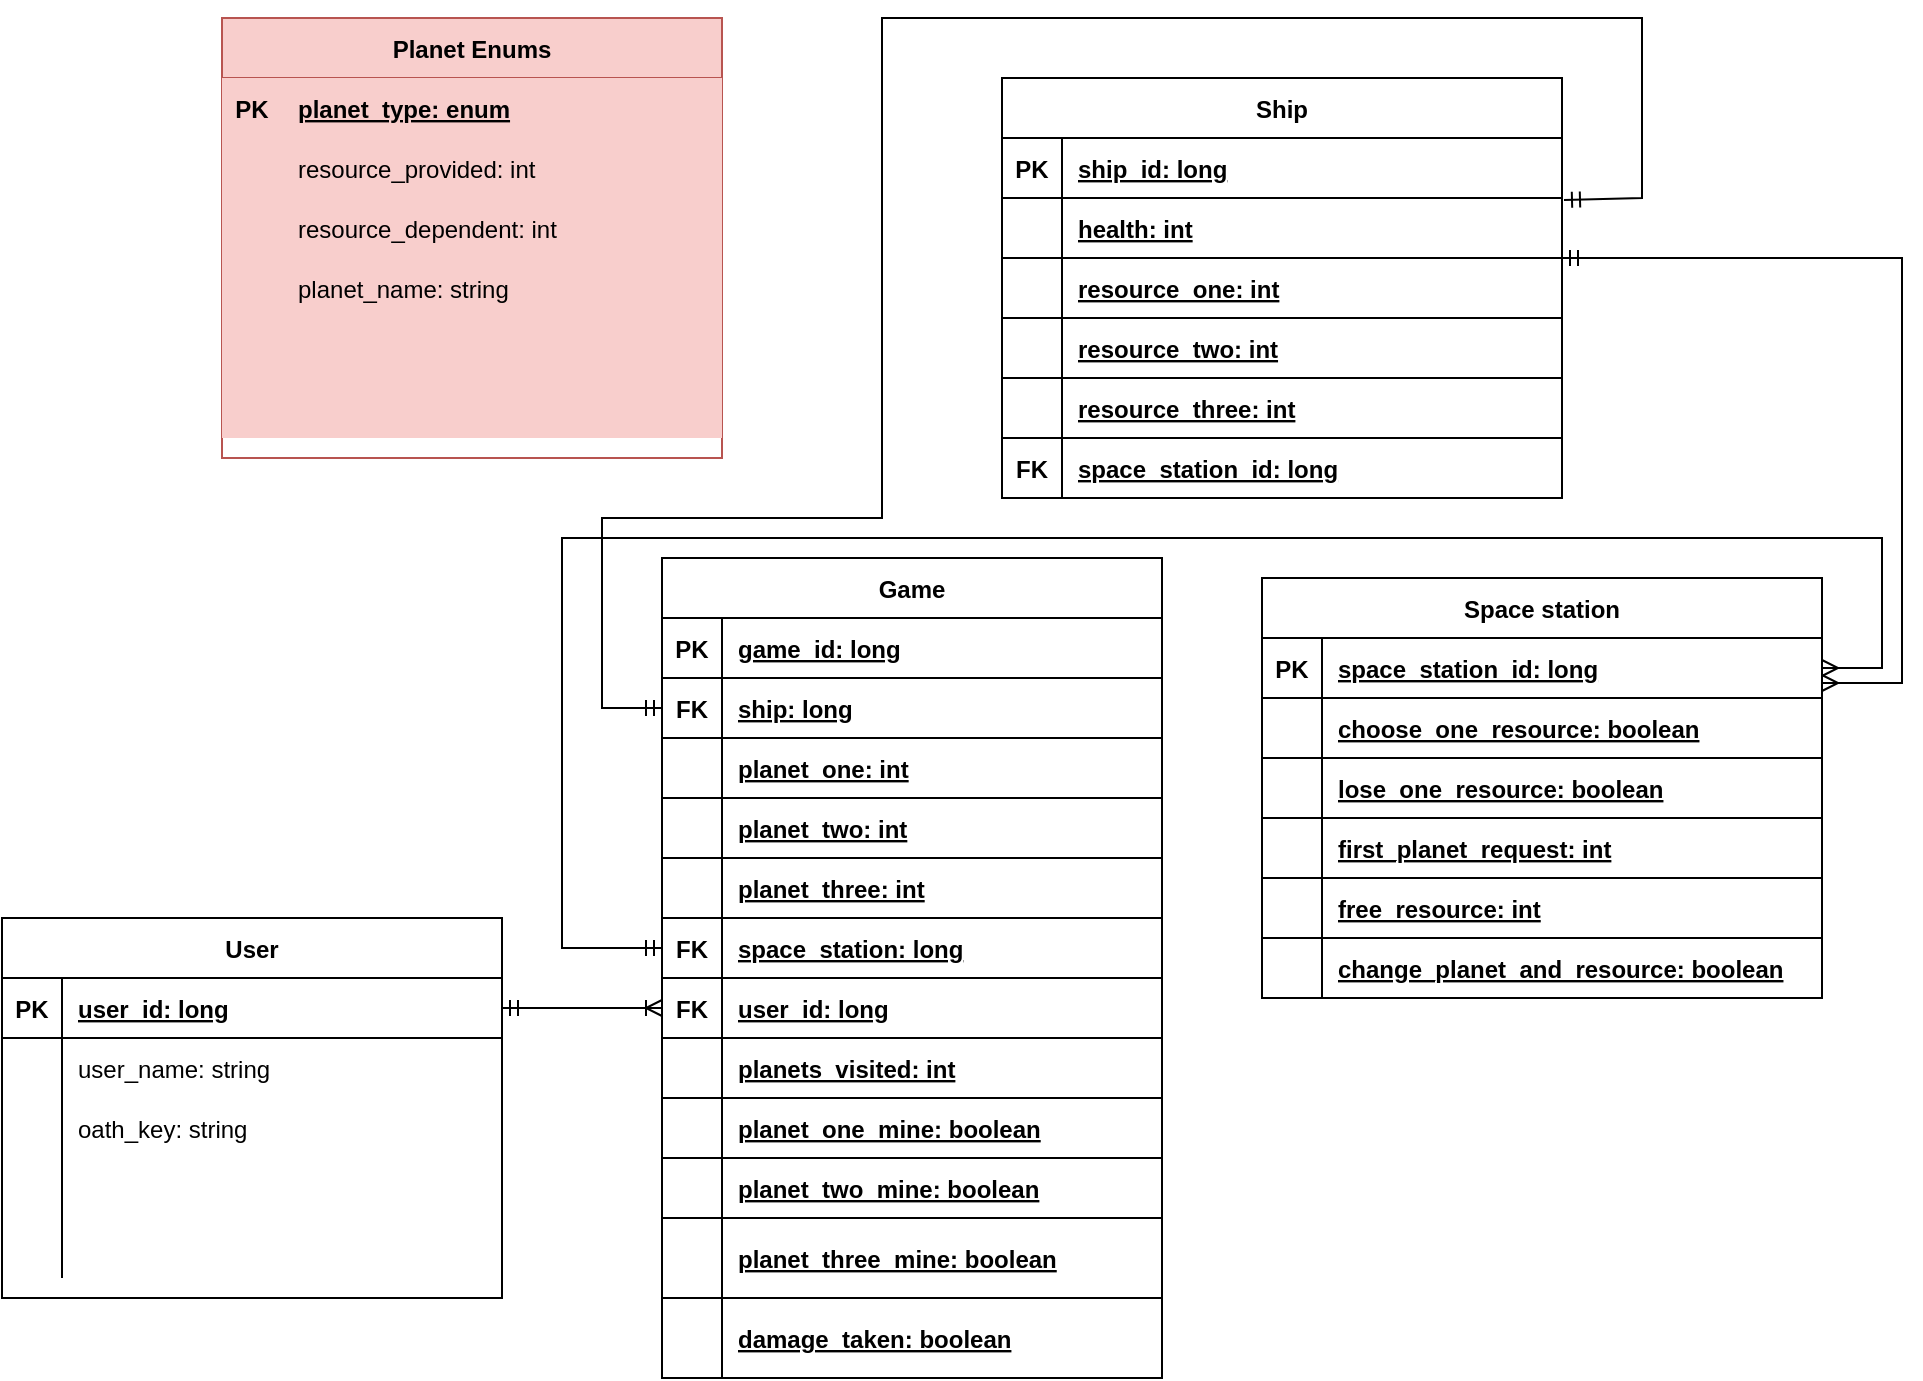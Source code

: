 <mxfile version="14.6.13" type="device"><diagram id="R2lEEEUBdFMjLlhIrx00" name="Page-1"><mxGraphModel dx="1876" dy="581" grid="1" gridSize="10" guides="1" tooltips="1" connect="1" arrows="1" fold="1" page="1" pageScale="1" pageWidth="850" pageHeight="1100" math="0" shadow="0" extFonts="Permanent Marker^https://fonts.googleapis.com/css?family=Permanent+Marker"><root><mxCell id="0"/><mxCell id="1" parent="0"/><mxCell id="A90p4dcA6bBWUjhJcYbO-7" value="Planet Enums" style="shape=table;startSize=30;container=1;collapsible=1;childLayout=tableLayout;fixedRows=1;rowLines=0;fontStyle=1;align=center;resizeLast=1;fillColor=#f8cecc;strokeColor=#b85450;" parent="1" vertex="1"><mxGeometry x="30" y="90" width="250" height="220" as="geometry"/></mxCell><mxCell id="A90p4dcA6bBWUjhJcYbO-8" value="" style="shape=partialRectangle;collapsible=0;dropTarget=0;pointerEvents=0;fillColor=#f8cecc;points=[[0,0.5],[1,0.5]];portConstraint=eastwest;top=0;left=0;right=0;bottom=1;strokeColor=#b85450;" parent="A90p4dcA6bBWUjhJcYbO-7" vertex="1"><mxGeometry y="30" width="250" height="30" as="geometry"/></mxCell><mxCell id="A90p4dcA6bBWUjhJcYbO-9" value="PK" style="shape=partialRectangle;overflow=hidden;connectable=0;fillColor=#f8cecc;top=0;left=0;bottom=0;right=0;fontStyle=1;strokeColor=#b85450;" parent="A90p4dcA6bBWUjhJcYbO-8" vertex="1"><mxGeometry width="30" height="30" as="geometry"/></mxCell><mxCell id="A90p4dcA6bBWUjhJcYbO-10" value="planet_type: enum" style="shape=partialRectangle;overflow=hidden;connectable=0;fillColor=#f8cecc;top=0;left=0;bottom=0;right=0;align=left;spacingLeft=6;fontStyle=5;strokeColor=#b85450;" parent="A90p4dcA6bBWUjhJcYbO-8" vertex="1"><mxGeometry x="30" width="220" height="30" as="geometry"/></mxCell><mxCell id="A90p4dcA6bBWUjhJcYbO-11" value="" style="shape=partialRectangle;collapsible=0;dropTarget=0;pointerEvents=0;fillColor=#f8cecc;points=[[0,0.5],[1,0.5]];portConstraint=eastwest;top=0;left=0;right=0;bottom=0;strokeColor=#b85450;" parent="A90p4dcA6bBWUjhJcYbO-7" vertex="1"><mxGeometry y="60" width="250" height="30" as="geometry"/></mxCell><mxCell id="A90p4dcA6bBWUjhJcYbO-12" value="" style="shape=partialRectangle;overflow=hidden;connectable=0;fillColor=#f8cecc;top=0;left=0;bottom=0;right=0;strokeColor=#b85450;" parent="A90p4dcA6bBWUjhJcYbO-11" vertex="1"><mxGeometry width="30" height="30" as="geometry"/></mxCell><mxCell id="A90p4dcA6bBWUjhJcYbO-13" value="resource_provided: int" style="shape=partialRectangle;overflow=hidden;connectable=0;fillColor=#f8cecc;top=0;left=0;bottom=0;right=0;align=left;spacingLeft=6;strokeColor=#b85450;" parent="A90p4dcA6bBWUjhJcYbO-11" vertex="1"><mxGeometry x="30" width="220" height="30" as="geometry"/></mxCell><mxCell id="A90p4dcA6bBWUjhJcYbO-14" value="" style="shape=partialRectangle;collapsible=0;dropTarget=0;pointerEvents=0;fillColor=#f8cecc;points=[[0,0.5],[1,0.5]];portConstraint=eastwest;top=0;left=0;right=0;bottom=0;strokeColor=#b85450;" parent="A90p4dcA6bBWUjhJcYbO-7" vertex="1"><mxGeometry y="90" width="250" height="30" as="geometry"/></mxCell><mxCell id="A90p4dcA6bBWUjhJcYbO-15" value="" style="shape=partialRectangle;overflow=hidden;connectable=0;fillColor=#f8cecc;top=0;left=0;bottom=0;right=0;strokeColor=#b85450;" parent="A90p4dcA6bBWUjhJcYbO-14" vertex="1"><mxGeometry width="30" height="30" as="geometry"/></mxCell><mxCell id="A90p4dcA6bBWUjhJcYbO-16" value="resource_dependent: int" style="shape=partialRectangle;overflow=hidden;connectable=0;fillColor=#f8cecc;top=0;left=0;bottom=0;right=0;align=left;spacingLeft=6;strokeColor=#b85450;" parent="A90p4dcA6bBWUjhJcYbO-14" vertex="1"><mxGeometry x="30" width="220" height="30" as="geometry"/></mxCell><mxCell id="A90p4dcA6bBWUjhJcYbO-204" value="" style="shape=partialRectangle;collapsible=0;dropTarget=0;pointerEvents=0;fillColor=#f8cecc;points=[[0,0.5],[1,0.5]];portConstraint=eastwest;top=0;left=0;right=0;bottom=0;strokeColor=#b85450;" parent="A90p4dcA6bBWUjhJcYbO-7" vertex="1"><mxGeometry y="120" width="250" height="30" as="geometry"/></mxCell><mxCell id="A90p4dcA6bBWUjhJcYbO-205" value="" style="shape=partialRectangle;overflow=hidden;connectable=0;fillColor=#f8cecc;top=0;left=0;bottom=0;right=0;strokeColor=#b85450;" parent="A90p4dcA6bBWUjhJcYbO-204" vertex="1"><mxGeometry width="30" height="30" as="geometry"/></mxCell><mxCell id="A90p4dcA6bBWUjhJcYbO-206" value="planet_name: string" style="shape=partialRectangle;overflow=hidden;connectable=0;fillColor=#f8cecc;top=0;left=0;bottom=0;right=0;align=left;spacingLeft=6;strokeColor=#b85450;" parent="A90p4dcA6bBWUjhJcYbO-204" vertex="1"><mxGeometry x="30" width="220" height="30" as="geometry"/></mxCell><mxCell id="A90p4dcA6bBWUjhJcYbO-17" value="" style="shape=partialRectangle;collapsible=0;dropTarget=0;pointerEvents=0;fillColor=#f8cecc;points=[[0,0.5],[1,0.5]];portConstraint=eastwest;top=0;left=0;right=0;bottom=0;strokeColor=#b85450;" parent="A90p4dcA6bBWUjhJcYbO-7" vertex="1"><mxGeometry y="150" width="250" height="30" as="geometry"/></mxCell><mxCell id="A90p4dcA6bBWUjhJcYbO-18" value="" style="shape=partialRectangle;overflow=hidden;connectable=0;fillColor=#f8cecc;top=0;left=0;bottom=0;right=0;strokeColor=#b85450;" parent="A90p4dcA6bBWUjhJcYbO-17" vertex="1"><mxGeometry width="30" height="30" as="geometry"/></mxCell><mxCell id="A90p4dcA6bBWUjhJcYbO-19" value="" style="shape=partialRectangle;overflow=hidden;connectable=0;fillColor=#f8cecc;top=0;left=0;bottom=0;right=0;align=left;spacingLeft=6;strokeColor=#b85450;" parent="A90p4dcA6bBWUjhJcYbO-17" vertex="1"><mxGeometry x="30" width="220" height="30" as="geometry"/></mxCell><mxCell id="A90p4dcA6bBWUjhJcYbO-20" value="" style="shape=partialRectangle;collapsible=0;dropTarget=0;pointerEvents=0;fillColor=#f8cecc;points=[[0,0.5],[1,0.5]];portConstraint=eastwest;top=0;left=0;right=0;bottom=0;strokeColor=#b85450;" parent="A90p4dcA6bBWUjhJcYbO-7" vertex="1"><mxGeometry y="180" width="250" height="30" as="geometry"/></mxCell><mxCell id="A90p4dcA6bBWUjhJcYbO-21" value="" style="shape=partialRectangle;overflow=hidden;connectable=0;fillColor=#f8cecc;top=0;left=0;bottom=0;right=0;strokeColor=#b85450;" parent="A90p4dcA6bBWUjhJcYbO-20" vertex="1"><mxGeometry width="30" height="30" as="geometry"/></mxCell><mxCell id="A90p4dcA6bBWUjhJcYbO-22" value="" style="shape=partialRectangle;overflow=hidden;connectable=0;fillColor=#f8cecc;top=0;left=0;bottom=0;right=0;align=left;spacingLeft=6;strokeColor=#b85450;" parent="A90p4dcA6bBWUjhJcYbO-20" vertex="1"><mxGeometry x="30" width="220" height="30" as="geometry"/></mxCell><mxCell id="A90p4dcA6bBWUjhJcYbO-23" value="Game" style="shape=table;startSize=30;container=1;collapsible=1;childLayout=tableLayout;fixedRows=1;rowLines=0;fontStyle=1;align=center;resizeLast=1;" parent="1" vertex="1"><mxGeometry x="250" y="360" width="250" height="410" as="geometry"/></mxCell><mxCell id="A90p4dcA6bBWUjhJcYbO-24" value="" style="shape=partialRectangle;collapsible=0;dropTarget=0;pointerEvents=0;fillColor=none;points=[[0,0.5],[1,0.5]];portConstraint=eastwest;top=0;left=0;right=0;bottom=1;" parent="A90p4dcA6bBWUjhJcYbO-23" vertex="1"><mxGeometry y="30" width="250" height="30" as="geometry"/></mxCell><mxCell id="A90p4dcA6bBWUjhJcYbO-25" value="PK" style="shape=partialRectangle;overflow=hidden;connectable=0;fillColor=none;top=0;left=0;bottom=0;right=0;fontStyle=1;" parent="A90p4dcA6bBWUjhJcYbO-24" vertex="1"><mxGeometry width="30" height="30" as="geometry"/></mxCell><mxCell id="A90p4dcA6bBWUjhJcYbO-26" value="game_id: long" style="shape=partialRectangle;overflow=hidden;connectable=0;fillColor=none;top=0;left=0;bottom=0;right=0;align=left;spacingLeft=6;fontStyle=5;" parent="A90p4dcA6bBWUjhJcYbO-24" vertex="1"><mxGeometry x="30" width="220" height="30" as="geometry"/></mxCell><mxCell id="A90p4dcA6bBWUjhJcYbO-39" value="" style="shape=partialRectangle;collapsible=0;dropTarget=0;pointerEvents=0;fillColor=none;points=[[0,0.5],[1,0.5]];portConstraint=eastwest;top=0;left=0;right=0;bottom=1;" parent="A90p4dcA6bBWUjhJcYbO-23" vertex="1"><mxGeometry y="60" width="250" height="30" as="geometry"/></mxCell><mxCell id="A90p4dcA6bBWUjhJcYbO-40" value="FK" style="shape=partialRectangle;overflow=hidden;connectable=0;fillColor=none;top=0;left=0;bottom=0;right=0;fontStyle=1;" parent="A90p4dcA6bBWUjhJcYbO-39" vertex="1"><mxGeometry width="30" height="30" as="geometry"/></mxCell><mxCell id="A90p4dcA6bBWUjhJcYbO-41" value="ship: long" style="shape=partialRectangle;overflow=hidden;connectable=0;fillColor=none;top=0;left=0;bottom=0;right=0;align=left;spacingLeft=6;fontStyle=5;" parent="A90p4dcA6bBWUjhJcYbO-39" vertex="1"><mxGeometry x="30" width="220" height="30" as="geometry"/></mxCell><mxCell id="A90p4dcA6bBWUjhJcYbO-207" value="" style="shape=partialRectangle;collapsible=0;dropTarget=0;pointerEvents=0;fillColor=none;points=[[0,0.5],[1,0.5]];portConstraint=eastwest;top=0;left=0;right=0;bottom=1;" parent="A90p4dcA6bBWUjhJcYbO-23" vertex="1"><mxGeometry y="90" width="250" height="30" as="geometry"/></mxCell><mxCell id="A90p4dcA6bBWUjhJcYbO-208" value="" style="shape=partialRectangle;overflow=hidden;connectable=0;fillColor=none;top=0;left=0;bottom=0;right=0;fontStyle=1;" parent="A90p4dcA6bBWUjhJcYbO-207" vertex="1"><mxGeometry width="30" height="30" as="geometry"/></mxCell><mxCell id="A90p4dcA6bBWUjhJcYbO-209" value="planet_one: int" style="shape=partialRectangle;overflow=hidden;connectable=0;fillColor=none;top=0;left=0;bottom=0;right=0;align=left;spacingLeft=6;fontStyle=5;" parent="A90p4dcA6bBWUjhJcYbO-207" vertex="1"><mxGeometry x="30" width="220" height="30" as="geometry"/></mxCell><mxCell id="A90p4dcA6bBWUjhJcYbO-104" value="" style="shape=partialRectangle;collapsible=0;dropTarget=0;pointerEvents=0;fillColor=none;points=[[0,0.5],[1,0.5]];portConstraint=eastwest;top=0;left=0;right=0;bottom=1;" parent="A90p4dcA6bBWUjhJcYbO-23" vertex="1"><mxGeometry y="120" width="250" height="30" as="geometry"/></mxCell><mxCell id="A90p4dcA6bBWUjhJcYbO-105" value="" style="shape=partialRectangle;overflow=hidden;connectable=0;fillColor=none;top=0;left=0;bottom=0;right=0;fontStyle=1;" parent="A90p4dcA6bBWUjhJcYbO-104" vertex="1"><mxGeometry width="30" height="30" as="geometry"/></mxCell><mxCell id="A90p4dcA6bBWUjhJcYbO-106" value="planet_two: int" style="shape=partialRectangle;overflow=hidden;connectable=0;fillColor=none;top=0;left=0;bottom=0;right=0;align=left;spacingLeft=6;fontStyle=5;" parent="A90p4dcA6bBWUjhJcYbO-104" vertex="1"><mxGeometry x="30" width="220" height="30" as="geometry"/></mxCell><mxCell id="A90p4dcA6bBWUjhJcYbO-116" value="" style="shape=partialRectangle;collapsible=0;dropTarget=0;pointerEvents=0;fillColor=none;points=[[0,0.5],[1,0.5]];portConstraint=eastwest;top=0;left=0;right=0;bottom=1;" parent="A90p4dcA6bBWUjhJcYbO-23" vertex="1"><mxGeometry y="150" width="250" height="30" as="geometry"/></mxCell><mxCell id="A90p4dcA6bBWUjhJcYbO-117" value="" style="shape=partialRectangle;overflow=hidden;connectable=0;fillColor=none;top=0;left=0;bottom=0;right=0;fontStyle=1;" parent="A90p4dcA6bBWUjhJcYbO-116" vertex="1"><mxGeometry width="30" height="30" as="geometry"/></mxCell><mxCell id="A90p4dcA6bBWUjhJcYbO-118" value="planet_three: int" style="shape=partialRectangle;overflow=hidden;connectable=0;fillColor=none;top=0;left=0;bottom=0;right=0;align=left;spacingLeft=6;fontStyle=5;" parent="A90p4dcA6bBWUjhJcYbO-116" vertex="1"><mxGeometry x="30" width="220" height="30" as="geometry"/></mxCell><mxCell id="A90p4dcA6bBWUjhJcYbO-119" value="" style="shape=partialRectangle;collapsible=0;dropTarget=0;pointerEvents=0;fillColor=none;points=[[0,0.5],[1,0.5]];portConstraint=eastwest;top=0;left=0;right=0;bottom=1;" parent="A90p4dcA6bBWUjhJcYbO-23" vertex="1"><mxGeometry y="180" width="250" height="30" as="geometry"/></mxCell><mxCell id="A90p4dcA6bBWUjhJcYbO-120" value="FK" style="shape=partialRectangle;overflow=hidden;connectable=0;fillColor=none;top=0;left=0;bottom=0;right=0;fontStyle=1;" parent="A90p4dcA6bBWUjhJcYbO-119" vertex="1"><mxGeometry width="30" height="30" as="geometry"/></mxCell><mxCell id="A90p4dcA6bBWUjhJcYbO-121" value="space_station: long" style="shape=partialRectangle;overflow=hidden;connectable=0;fillColor=none;top=0;left=0;bottom=0;right=0;align=left;spacingLeft=6;fontStyle=5;" parent="A90p4dcA6bBWUjhJcYbO-119" vertex="1"><mxGeometry x="30" width="220" height="30" as="geometry"/></mxCell><mxCell id="A90p4dcA6bBWUjhJcYbO-143" value="" style="shape=partialRectangle;collapsible=0;dropTarget=0;pointerEvents=0;fillColor=none;points=[[0,0.5],[1,0.5]];portConstraint=eastwest;top=0;left=0;right=0;bottom=1;" parent="A90p4dcA6bBWUjhJcYbO-23" vertex="1"><mxGeometry y="210" width="250" height="30" as="geometry"/></mxCell><mxCell id="A90p4dcA6bBWUjhJcYbO-144" value="FK" style="shape=partialRectangle;overflow=hidden;connectable=0;fillColor=none;top=0;left=0;bottom=0;right=0;fontStyle=1;" parent="A90p4dcA6bBWUjhJcYbO-143" vertex="1"><mxGeometry width="30" height="30" as="geometry"/></mxCell><mxCell id="A90p4dcA6bBWUjhJcYbO-145" value="user_id: long" style="shape=partialRectangle;overflow=hidden;connectable=0;fillColor=none;top=0;left=0;bottom=0;right=0;align=left;spacingLeft=6;fontStyle=5;" parent="A90p4dcA6bBWUjhJcYbO-143" vertex="1"><mxGeometry x="30" width="220" height="30" as="geometry"/></mxCell><mxCell id="A90p4dcA6bBWUjhJcYbO-147" value="" style="shape=partialRectangle;collapsible=0;dropTarget=0;pointerEvents=0;fillColor=none;points=[[0,0.5],[1,0.5]];portConstraint=eastwest;top=0;left=0;right=0;bottom=1;" parent="A90p4dcA6bBWUjhJcYbO-23" vertex="1"><mxGeometry y="240" width="250" height="30" as="geometry"/></mxCell><mxCell id="A90p4dcA6bBWUjhJcYbO-148" value="" style="shape=partialRectangle;overflow=hidden;connectable=0;fillColor=none;top=0;left=0;bottom=0;right=0;fontStyle=1;" parent="A90p4dcA6bBWUjhJcYbO-147" vertex="1"><mxGeometry width="30" height="30" as="geometry"/></mxCell><mxCell id="A90p4dcA6bBWUjhJcYbO-149" value="planets_visited: int" style="shape=partialRectangle;overflow=hidden;connectable=0;fillColor=none;top=0;left=0;bottom=0;right=0;align=left;spacingLeft=6;fontStyle=5;" parent="A90p4dcA6bBWUjhJcYbO-147" vertex="1"><mxGeometry x="30" width="220" height="30" as="geometry"/></mxCell><mxCell id="A90p4dcA6bBWUjhJcYbO-186" value="" style="shape=partialRectangle;collapsible=0;dropTarget=0;pointerEvents=0;fillColor=none;points=[[0,0.5],[1,0.5]];portConstraint=eastwest;top=0;left=0;right=0;bottom=1;" parent="A90p4dcA6bBWUjhJcYbO-23" vertex="1"><mxGeometry y="270" width="250" height="30" as="geometry"/></mxCell><mxCell id="A90p4dcA6bBWUjhJcYbO-187" value="" style="shape=partialRectangle;overflow=hidden;connectable=0;fillColor=none;top=0;left=0;bottom=0;right=0;fontStyle=1;" parent="A90p4dcA6bBWUjhJcYbO-186" vertex="1"><mxGeometry width="30" height="30" as="geometry"/></mxCell><mxCell id="A90p4dcA6bBWUjhJcYbO-188" value="planet_one_mine: boolean" style="shape=partialRectangle;overflow=hidden;connectable=0;fillColor=none;top=0;left=0;bottom=0;right=0;align=left;spacingLeft=6;fontStyle=5;" parent="A90p4dcA6bBWUjhJcYbO-186" vertex="1"><mxGeometry x="30" width="220" height="30" as="geometry"/></mxCell><mxCell id="A90p4dcA6bBWUjhJcYbO-189" value="" style="shape=partialRectangle;collapsible=0;dropTarget=0;pointerEvents=0;fillColor=none;points=[[0,0.5],[1,0.5]];portConstraint=eastwest;top=0;left=0;right=0;bottom=1;" parent="A90p4dcA6bBWUjhJcYbO-23" vertex="1"><mxGeometry y="300" width="250" height="30" as="geometry"/></mxCell><mxCell id="A90p4dcA6bBWUjhJcYbO-190" value="" style="shape=partialRectangle;overflow=hidden;connectable=0;fillColor=none;top=0;left=0;bottom=0;right=0;fontStyle=1;" parent="A90p4dcA6bBWUjhJcYbO-189" vertex="1"><mxGeometry width="30" height="30" as="geometry"/></mxCell><mxCell id="A90p4dcA6bBWUjhJcYbO-191" value="planet_two_mine: boolean" style="shape=partialRectangle;overflow=hidden;connectable=0;fillColor=none;top=0;left=0;bottom=0;right=0;align=left;spacingLeft=6;fontStyle=5;" parent="A90p4dcA6bBWUjhJcYbO-189" vertex="1"><mxGeometry x="30" width="220" height="30" as="geometry"/></mxCell><mxCell id="A90p4dcA6bBWUjhJcYbO-192" value="" style="shape=partialRectangle;collapsible=0;dropTarget=0;pointerEvents=0;fillColor=none;points=[[0,0.5],[1,0.5]];portConstraint=eastwest;top=0;left=0;right=0;bottom=1;" parent="A90p4dcA6bBWUjhJcYbO-23" vertex="1"><mxGeometry y="330" width="250" height="40" as="geometry"/></mxCell><mxCell id="A90p4dcA6bBWUjhJcYbO-193" value="" style="shape=partialRectangle;overflow=hidden;connectable=0;fillColor=none;top=0;left=0;bottom=0;right=0;fontStyle=1;" parent="A90p4dcA6bBWUjhJcYbO-192" vertex="1"><mxGeometry width="30" height="40" as="geometry"/></mxCell><mxCell id="A90p4dcA6bBWUjhJcYbO-194" value="planet_three_mine: boolean" style="shape=partialRectangle;overflow=hidden;connectable=0;fillColor=none;top=0;left=0;bottom=0;right=0;align=left;spacingLeft=6;fontStyle=5;" parent="A90p4dcA6bBWUjhJcYbO-192" vertex="1"><mxGeometry x="30" width="220" height="40" as="geometry"/></mxCell><mxCell id="2U25d8eRFHHF7-_0ozaY-4" value="" style="shape=partialRectangle;collapsible=0;dropTarget=0;pointerEvents=0;fillColor=none;points=[[0,0.5],[1,0.5]];portConstraint=eastwest;top=0;left=0;right=0;bottom=1;" vertex="1" parent="A90p4dcA6bBWUjhJcYbO-23"><mxGeometry y="370" width="250" height="40" as="geometry"/></mxCell><mxCell id="2U25d8eRFHHF7-_0ozaY-5" value="" style="shape=partialRectangle;overflow=hidden;connectable=0;fillColor=none;top=0;left=0;bottom=0;right=0;fontStyle=1;" vertex="1" parent="2U25d8eRFHHF7-_0ozaY-4"><mxGeometry width="30" height="40" as="geometry"/></mxCell><mxCell id="2U25d8eRFHHF7-_0ozaY-6" value="damage_taken: boolean" style="shape=partialRectangle;overflow=hidden;connectable=0;fillColor=none;top=0;left=0;bottom=0;right=0;align=left;spacingLeft=6;fontStyle=5;" vertex="1" parent="2U25d8eRFHHF7-_0ozaY-4"><mxGeometry x="30" width="220" height="40" as="geometry"/></mxCell><mxCell id="A90p4dcA6bBWUjhJcYbO-79" value="Space station" style="shape=table;startSize=30;container=1;collapsible=1;childLayout=tableLayout;fixedRows=1;rowLines=0;fontStyle=1;align=center;resizeLast=1;" parent="1" vertex="1"><mxGeometry x="550" y="370" width="280" height="210" as="geometry"/></mxCell><mxCell id="A90p4dcA6bBWUjhJcYbO-80" value="" style="shape=partialRectangle;collapsible=0;dropTarget=0;pointerEvents=0;fillColor=none;points=[[0,0.5],[1,0.5]];portConstraint=eastwest;top=0;left=0;right=0;bottom=1;" parent="A90p4dcA6bBWUjhJcYbO-79" vertex="1"><mxGeometry y="30" width="280" height="30" as="geometry"/></mxCell><mxCell id="A90p4dcA6bBWUjhJcYbO-81" value="PK" style="shape=partialRectangle;overflow=hidden;connectable=0;fillColor=none;top=0;left=0;bottom=0;right=0;fontStyle=1;" parent="A90p4dcA6bBWUjhJcYbO-80" vertex="1"><mxGeometry width="30" height="30" as="geometry"/></mxCell><mxCell id="A90p4dcA6bBWUjhJcYbO-82" value="space_station_id: long" style="shape=partialRectangle;overflow=hidden;connectable=0;fillColor=none;top=0;left=0;bottom=0;right=0;align=left;spacingLeft=6;fontStyle=5;" parent="A90p4dcA6bBWUjhJcYbO-80" vertex="1"><mxGeometry x="30" width="250" height="30" as="geometry"/></mxCell><mxCell id="A90p4dcA6bBWUjhJcYbO-83" value="" style="shape=partialRectangle;collapsible=0;dropTarget=0;pointerEvents=0;fillColor=none;points=[[0,0.5],[1,0.5]];portConstraint=eastwest;top=0;left=0;right=0;bottom=1;" parent="A90p4dcA6bBWUjhJcYbO-79" vertex="1"><mxGeometry y="60" width="280" height="30" as="geometry"/></mxCell><mxCell id="A90p4dcA6bBWUjhJcYbO-84" value="" style="shape=partialRectangle;overflow=hidden;connectable=0;fillColor=none;top=0;left=0;bottom=0;right=0;fontStyle=1;" parent="A90p4dcA6bBWUjhJcYbO-83" vertex="1"><mxGeometry width="30" height="30" as="geometry"/></mxCell><mxCell id="A90p4dcA6bBWUjhJcYbO-85" value="choose_one_resource: boolean" style="shape=partialRectangle;overflow=hidden;connectable=0;fillColor=none;top=0;left=0;bottom=0;right=0;align=left;spacingLeft=6;fontStyle=5;" parent="A90p4dcA6bBWUjhJcYbO-83" vertex="1"><mxGeometry x="30" width="250" height="30" as="geometry"/></mxCell><mxCell id="A90p4dcA6bBWUjhJcYbO-86" value="" style="shape=partialRectangle;collapsible=0;dropTarget=0;pointerEvents=0;fillColor=none;points=[[0,0.5],[1,0.5]];portConstraint=eastwest;top=0;left=0;right=0;bottom=1;" parent="A90p4dcA6bBWUjhJcYbO-79" vertex="1"><mxGeometry y="90" width="280" height="30" as="geometry"/></mxCell><mxCell id="A90p4dcA6bBWUjhJcYbO-87" value="" style="shape=partialRectangle;overflow=hidden;connectable=0;fillColor=none;top=0;left=0;bottom=0;right=0;fontStyle=1;" parent="A90p4dcA6bBWUjhJcYbO-86" vertex="1"><mxGeometry width="30" height="30" as="geometry"/></mxCell><mxCell id="A90p4dcA6bBWUjhJcYbO-88" value="lose_one_resource: boolean" style="shape=partialRectangle;overflow=hidden;connectable=0;fillColor=none;top=0;left=0;bottom=0;right=0;align=left;spacingLeft=6;fontStyle=5;" parent="A90p4dcA6bBWUjhJcYbO-86" vertex="1"><mxGeometry x="30" width="250" height="30" as="geometry"/></mxCell><mxCell id="A90p4dcA6bBWUjhJcYbO-95" value="" style="shape=partialRectangle;collapsible=0;dropTarget=0;pointerEvents=0;fillColor=none;points=[[0,0.5],[1,0.5]];portConstraint=eastwest;top=0;left=0;right=0;bottom=1;" parent="A90p4dcA6bBWUjhJcYbO-79" vertex="1"><mxGeometry y="120" width="280" height="30" as="geometry"/></mxCell><mxCell id="A90p4dcA6bBWUjhJcYbO-96" value="" style="shape=partialRectangle;overflow=hidden;connectable=0;fillColor=none;top=0;left=0;bottom=0;right=0;fontStyle=1;" parent="A90p4dcA6bBWUjhJcYbO-95" vertex="1"><mxGeometry width="30" height="30" as="geometry"/></mxCell><mxCell id="A90p4dcA6bBWUjhJcYbO-97" value="first_planet_request: int" style="shape=partialRectangle;overflow=hidden;connectable=0;fillColor=none;top=0;left=0;bottom=0;right=0;align=left;spacingLeft=6;fontStyle=5;" parent="A90p4dcA6bBWUjhJcYbO-95" vertex="1"><mxGeometry x="30" width="250" height="30" as="geometry"/></mxCell><mxCell id="A90p4dcA6bBWUjhJcYbO-110" value="" style="shape=partialRectangle;collapsible=0;dropTarget=0;pointerEvents=0;fillColor=none;points=[[0,0.5],[1,0.5]];portConstraint=eastwest;top=0;left=0;right=0;bottom=1;" parent="A90p4dcA6bBWUjhJcYbO-79" vertex="1"><mxGeometry y="150" width="280" height="30" as="geometry"/></mxCell><mxCell id="A90p4dcA6bBWUjhJcYbO-111" value="" style="shape=partialRectangle;overflow=hidden;connectable=0;fillColor=none;top=0;left=0;bottom=0;right=0;fontStyle=1;" parent="A90p4dcA6bBWUjhJcYbO-110" vertex="1"><mxGeometry width="30" height="30" as="geometry"/></mxCell><mxCell id="A90p4dcA6bBWUjhJcYbO-112" value="free_resource: int" style="shape=partialRectangle;overflow=hidden;connectable=0;fillColor=none;top=0;left=0;bottom=0;right=0;align=left;spacingLeft=6;fontStyle=5;" parent="A90p4dcA6bBWUjhJcYbO-110" vertex="1"><mxGeometry x="30" width="250" height="30" as="geometry"/></mxCell><mxCell id="A90p4dcA6bBWUjhJcYbO-113" value="" style="shape=partialRectangle;collapsible=0;dropTarget=0;pointerEvents=0;fillColor=none;points=[[0,0.5],[1,0.5]];portConstraint=eastwest;top=0;left=0;right=0;bottom=1;" parent="A90p4dcA6bBWUjhJcYbO-79" vertex="1"><mxGeometry y="180" width="280" height="30" as="geometry"/></mxCell><mxCell id="A90p4dcA6bBWUjhJcYbO-114" value="" style="shape=partialRectangle;overflow=hidden;connectable=0;fillColor=none;top=0;left=0;bottom=0;right=0;fontStyle=1;" parent="A90p4dcA6bBWUjhJcYbO-113" vertex="1"><mxGeometry width="30" height="30" as="geometry"/></mxCell><mxCell id="A90p4dcA6bBWUjhJcYbO-115" value="change_planet_and_resource: boolean" style="shape=partialRectangle;overflow=hidden;connectable=0;fillColor=none;top=0;left=0;bottom=0;right=0;align=left;spacingLeft=6;fontStyle=5;" parent="A90p4dcA6bBWUjhJcYbO-113" vertex="1"><mxGeometry x="30" width="250" height="30" as="geometry"/></mxCell><mxCell id="A90p4dcA6bBWUjhJcYbO-124" value="" style="edgeStyle=orthogonalEdgeStyle;endArrow=ERmandOne;startArrow=ERmandOne;endFill=0;startFill=0;rounded=0;elbow=vertical;exitX=1.004;exitY=0.033;exitDx=0;exitDy=0;exitPerimeter=0;entryX=0;entryY=0.5;entryDx=0;entryDy=0;" parent="1" target="A90p4dcA6bBWUjhJcYbO-39" edge="1"><mxGeometry width="100" height="100" relative="1" as="geometry"><mxPoint x="701" y="180.99" as="sourcePoint"/><mxPoint x="200" y="420" as="targetPoint"/><Array as="points"><mxPoint x="740" y="180"/><mxPoint x="740" y="90"/><mxPoint x="360" y="90"/><mxPoint x="360" y="340"/><mxPoint x="220" y="340"/><mxPoint x="220" y="435"/></Array></mxGeometry></mxCell><mxCell id="A90p4dcA6bBWUjhJcYbO-125" value="" style="edgeStyle=orthogonalEdgeStyle;endArrow=ERmandOne;startArrow=ERmany;endFill=0;startFill=0;entryX=0;entryY=0.5;entryDx=0;entryDy=0;rounded=0;elbow=vertical;exitX=1;exitY=0.5;exitDx=0;exitDy=0;" parent="1" source="A90p4dcA6bBWUjhJcYbO-80" target="A90p4dcA6bBWUjhJcYbO-119" edge="1"><mxGeometry width="100" height="100" relative="1" as="geometry"><mxPoint x="860" y="390" as="sourcePoint"/><mxPoint x="943" y="451.99" as="targetPoint"/><Array as="points"><mxPoint x="860" y="415"/><mxPoint x="860" y="350"/><mxPoint x="200" y="350"/><mxPoint x="200" y="555"/></Array></mxGeometry></mxCell><mxCell id="A90p4dcA6bBWUjhJcYbO-126" value="" style="edgeStyle=orthogonalEdgeStyle;endArrow=ERmandOne;startArrow=ERmany;endFill=0;startFill=0;rounded=0;elbow=vertical;exitX=1;exitY=0.25;exitDx=0;exitDy=0;entryX=1;entryY=0;entryDx=0;entryDy=0;entryPerimeter=0;" parent="1" source="A90p4dcA6bBWUjhJcYbO-79" edge="1"><mxGeometry width="100" height="100" relative="1" as="geometry"><mxPoint x="840" y="425" as="sourcePoint"/><mxPoint x="700" y="210" as="targetPoint"/><Array as="points"><mxPoint x="870" y="423"/><mxPoint x="870" y="210"/></Array></mxGeometry></mxCell><mxCell id="A90p4dcA6bBWUjhJcYbO-127" value="User" style="shape=table;startSize=30;container=1;collapsible=1;childLayout=tableLayout;fixedRows=1;rowLines=0;fontStyle=1;align=center;resizeLast=1;" parent="1" vertex="1"><mxGeometry x="-80" y="540" width="250" height="190" as="geometry"/></mxCell><mxCell id="A90p4dcA6bBWUjhJcYbO-128" value="" style="shape=partialRectangle;collapsible=0;dropTarget=0;pointerEvents=0;fillColor=none;points=[[0,0.5],[1,0.5]];portConstraint=eastwest;top=0;left=0;right=0;bottom=1;" parent="A90p4dcA6bBWUjhJcYbO-127" vertex="1"><mxGeometry y="30" width="250" height="30" as="geometry"/></mxCell><mxCell id="A90p4dcA6bBWUjhJcYbO-129" value="PK" style="shape=partialRectangle;overflow=hidden;connectable=0;fillColor=none;top=0;left=0;bottom=0;right=0;fontStyle=1;" parent="A90p4dcA6bBWUjhJcYbO-128" vertex="1"><mxGeometry width="30" height="30" as="geometry"/></mxCell><mxCell id="A90p4dcA6bBWUjhJcYbO-130" value="user_id: long" style="shape=partialRectangle;overflow=hidden;connectable=0;fillColor=none;top=0;left=0;bottom=0;right=0;align=left;spacingLeft=6;fontStyle=5;" parent="A90p4dcA6bBWUjhJcYbO-128" vertex="1"><mxGeometry x="30" width="220" height="30" as="geometry"/></mxCell><mxCell id="A90p4dcA6bBWUjhJcYbO-131" value="" style="shape=partialRectangle;collapsible=0;dropTarget=0;pointerEvents=0;fillColor=none;points=[[0,0.5],[1,0.5]];portConstraint=eastwest;top=0;left=0;right=0;bottom=0;" parent="A90p4dcA6bBWUjhJcYbO-127" vertex="1"><mxGeometry y="60" width="250" height="30" as="geometry"/></mxCell><mxCell id="A90p4dcA6bBWUjhJcYbO-132" value="" style="shape=partialRectangle;overflow=hidden;connectable=0;fillColor=none;top=0;left=0;bottom=0;right=0;" parent="A90p4dcA6bBWUjhJcYbO-131" vertex="1"><mxGeometry width="30" height="30" as="geometry"/></mxCell><mxCell id="A90p4dcA6bBWUjhJcYbO-133" value="user_name: string" style="shape=partialRectangle;overflow=hidden;connectable=0;fillColor=none;top=0;left=0;bottom=0;right=0;align=left;spacingLeft=6;" parent="A90p4dcA6bBWUjhJcYbO-131" vertex="1"><mxGeometry x="30" width="220" height="30" as="geometry"/></mxCell><mxCell id="A90p4dcA6bBWUjhJcYbO-134" value="" style="shape=partialRectangle;collapsible=0;dropTarget=0;pointerEvents=0;fillColor=none;points=[[0,0.5],[1,0.5]];portConstraint=eastwest;top=0;left=0;right=0;bottom=0;" parent="A90p4dcA6bBWUjhJcYbO-127" vertex="1"><mxGeometry y="90" width="250" height="30" as="geometry"/></mxCell><mxCell id="A90p4dcA6bBWUjhJcYbO-135" value="" style="shape=partialRectangle;overflow=hidden;connectable=0;fillColor=none;top=0;left=0;bottom=0;right=0;" parent="A90p4dcA6bBWUjhJcYbO-134" vertex="1"><mxGeometry width="30" height="30" as="geometry"/></mxCell><mxCell id="A90p4dcA6bBWUjhJcYbO-136" value="oath_key: string" style="shape=partialRectangle;overflow=hidden;connectable=0;fillColor=none;top=0;left=0;bottom=0;right=0;align=left;spacingLeft=6;" parent="A90p4dcA6bBWUjhJcYbO-134" vertex="1"><mxGeometry x="30" width="220" height="30" as="geometry"/></mxCell><mxCell id="A90p4dcA6bBWUjhJcYbO-137" value="" style="shape=partialRectangle;collapsible=0;dropTarget=0;pointerEvents=0;fillColor=none;points=[[0,0.5],[1,0.5]];portConstraint=eastwest;top=0;left=0;right=0;bottom=0;" parent="A90p4dcA6bBWUjhJcYbO-127" vertex="1"><mxGeometry y="120" width="250" height="30" as="geometry"/></mxCell><mxCell id="A90p4dcA6bBWUjhJcYbO-138" value="" style="shape=partialRectangle;overflow=hidden;connectable=0;fillColor=none;top=0;left=0;bottom=0;right=0;" parent="A90p4dcA6bBWUjhJcYbO-137" vertex="1"><mxGeometry width="30" height="30" as="geometry"/></mxCell><mxCell id="A90p4dcA6bBWUjhJcYbO-139" value="" style="shape=partialRectangle;overflow=hidden;connectable=0;fillColor=none;top=0;left=0;bottom=0;right=0;align=left;spacingLeft=6;" parent="A90p4dcA6bBWUjhJcYbO-137" vertex="1"><mxGeometry x="30" width="220" height="30" as="geometry"/></mxCell><mxCell id="A90p4dcA6bBWUjhJcYbO-140" value="" style="shape=partialRectangle;collapsible=0;dropTarget=0;pointerEvents=0;fillColor=none;points=[[0,0.5],[1,0.5]];portConstraint=eastwest;top=0;left=0;right=0;bottom=0;" parent="A90p4dcA6bBWUjhJcYbO-127" vertex="1"><mxGeometry y="150" width="250" height="30" as="geometry"/></mxCell><mxCell id="A90p4dcA6bBWUjhJcYbO-141" value="" style="shape=partialRectangle;overflow=hidden;connectable=0;fillColor=none;top=0;left=0;bottom=0;right=0;" parent="A90p4dcA6bBWUjhJcYbO-140" vertex="1"><mxGeometry width="30" height="30" as="geometry"/></mxCell><mxCell id="A90p4dcA6bBWUjhJcYbO-142" value="" style="shape=partialRectangle;overflow=hidden;connectable=0;fillColor=none;top=0;left=0;bottom=0;right=0;align=left;spacingLeft=6;" parent="A90p4dcA6bBWUjhJcYbO-140" vertex="1"><mxGeometry x="30" width="220" height="30" as="geometry"/></mxCell><mxCell id="A90p4dcA6bBWUjhJcYbO-146" value="" style="edgeStyle=orthogonalEdgeStyle;endArrow=ERoneToMany;startArrow=ERmandOne;endFill=0;startFill=0;rounded=0;elbow=vertical;exitX=1;exitY=0.5;exitDx=0;exitDy=0;" parent="1" source="A90p4dcA6bBWUjhJcYbO-128" edge="1"><mxGeometry width="100" height="100" relative="1" as="geometry"><mxPoint x="820" y="670" as="sourcePoint"/><mxPoint x="250" y="585" as="targetPoint"/><Array as="points"><mxPoint x="240" y="585"/><mxPoint x="240" y="585"/></Array></mxGeometry></mxCell><mxCell id="2U25d8eRFHHF7-_0ozaY-12" value="Ship" style="shape=table;startSize=30;container=1;collapsible=1;childLayout=tableLayout;fixedRows=1;rowLines=0;fontStyle=1;align=center;resizeLast=1;" vertex="1" parent="1"><mxGeometry x="420" y="120" width="280" height="210" as="geometry"/></mxCell><mxCell id="2U25d8eRFHHF7-_0ozaY-13" value="" style="shape=partialRectangle;collapsible=0;dropTarget=0;pointerEvents=0;fillColor=none;points=[[0,0.5],[1,0.5]];portConstraint=eastwest;top=0;left=0;right=0;bottom=1;" vertex="1" parent="2U25d8eRFHHF7-_0ozaY-12"><mxGeometry y="30" width="280" height="30" as="geometry"/></mxCell><mxCell id="2U25d8eRFHHF7-_0ozaY-14" value="PK" style="shape=partialRectangle;overflow=hidden;connectable=0;fillColor=none;top=0;left=0;bottom=0;right=0;fontStyle=1;" vertex="1" parent="2U25d8eRFHHF7-_0ozaY-13"><mxGeometry width="30" height="30" as="geometry"/></mxCell><mxCell id="2U25d8eRFHHF7-_0ozaY-15" value="ship_id: long" style="shape=partialRectangle;overflow=hidden;connectable=0;fillColor=none;top=0;left=0;bottom=0;right=0;align=left;spacingLeft=6;fontStyle=5;" vertex="1" parent="2U25d8eRFHHF7-_0ozaY-13"><mxGeometry x="30" width="250" height="30" as="geometry"/></mxCell><mxCell id="2U25d8eRFHHF7-_0ozaY-16" value="" style="shape=partialRectangle;collapsible=0;dropTarget=0;pointerEvents=0;fillColor=none;points=[[0,0.5],[1,0.5]];portConstraint=eastwest;top=0;left=0;right=0;bottom=1;" vertex="1" parent="2U25d8eRFHHF7-_0ozaY-12"><mxGeometry y="60" width="280" height="30" as="geometry"/></mxCell><mxCell id="2U25d8eRFHHF7-_0ozaY-17" value="" style="shape=partialRectangle;overflow=hidden;connectable=0;fillColor=none;top=0;left=0;bottom=0;right=0;fontStyle=1;" vertex="1" parent="2U25d8eRFHHF7-_0ozaY-16"><mxGeometry width="30" height="30" as="geometry"/></mxCell><mxCell id="2U25d8eRFHHF7-_0ozaY-18" value="health: int" style="shape=partialRectangle;overflow=hidden;connectable=0;fillColor=none;top=0;left=0;bottom=0;right=0;align=left;spacingLeft=6;fontStyle=5;" vertex="1" parent="2U25d8eRFHHF7-_0ozaY-16"><mxGeometry x="30" width="250" height="30" as="geometry"/></mxCell><mxCell id="2U25d8eRFHHF7-_0ozaY-19" value="" style="shape=partialRectangle;collapsible=0;dropTarget=0;pointerEvents=0;fillColor=none;points=[[0,0.5],[1,0.5]];portConstraint=eastwest;top=0;left=0;right=0;bottom=1;" vertex="1" parent="2U25d8eRFHHF7-_0ozaY-12"><mxGeometry y="90" width="280" height="30" as="geometry"/></mxCell><mxCell id="2U25d8eRFHHF7-_0ozaY-20" value="" style="shape=partialRectangle;overflow=hidden;connectable=0;fillColor=none;top=0;left=0;bottom=0;right=0;fontStyle=1;" vertex="1" parent="2U25d8eRFHHF7-_0ozaY-19"><mxGeometry width="30" height="30" as="geometry"/></mxCell><mxCell id="2U25d8eRFHHF7-_0ozaY-21" value="resource_one: int" style="shape=partialRectangle;overflow=hidden;connectable=0;fillColor=none;top=0;left=0;bottom=0;right=0;align=left;spacingLeft=6;fontStyle=5;" vertex="1" parent="2U25d8eRFHHF7-_0ozaY-19"><mxGeometry x="30" width="250" height="30" as="geometry"/></mxCell><mxCell id="2U25d8eRFHHF7-_0ozaY-22" value="" style="shape=partialRectangle;collapsible=0;dropTarget=0;pointerEvents=0;fillColor=none;points=[[0,0.5],[1,0.5]];portConstraint=eastwest;top=0;left=0;right=0;bottom=1;" vertex="1" parent="2U25d8eRFHHF7-_0ozaY-12"><mxGeometry y="120" width="280" height="30" as="geometry"/></mxCell><mxCell id="2U25d8eRFHHF7-_0ozaY-23" value="" style="shape=partialRectangle;overflow=hidden;connectable=0;fillColor=none;top=0;left=0;bottom=0;right=0;fontStyle=1;" vertex="1" parent="2U25d8eRFHHF7-_0ozaY-22"><mxGeometry width="30" height="30" as="geometry"/></mxCell><mxCell id="2U25d8eRFHHF7-_0ozaY-24" value="resource_two: int" style="shape=partialRectangle;overflow=hidden;connectable=0;fillColor=none;top=0;left=0;bottom=0;right=0;align=left;spacingLeft=6;fontStyle=5;" vertex="1" parent="2U25d8eRFHHF7-_0ozaY-22"><mxGeometry x="30" width="250" height="30" as="geometry"/></mxCell><mxCell id="2U25d8eRFHHF7-_0ozaY-25" value="" style="shape=partialRectangle;collapsible=0;dropTarget=0;pointerEvents=0;fillColor=none;points=[[0,0.5],[1,0.5]];portConstraint=eastwest;top=0;left=0;right=0;bottom=1;" vertex="1" parent="2U25d8eRFHHF7-_0ozaY-12"><mxGeometry y="150" width="280" height="30" as="geometry"/></mxCell><mxCell id="2U25d8eRFHHF7-_0ozaY-26" value="" style="shape=partialRectangle;overflow=hidden;connectable=0;fillColor=none;top=0;left=0;bottom=0;right=0;fontStyle=1;" vertex="1" parent="2U25d8eRFHHF7-_0ozaY-25"><mxGeometry width="30" height="30" as="geometry"/></mxCell><mxCell id="2U25d8eRFHHF7-_0ozaY-27" value="resource_three: int" style="shape=partialRectangle;overflow=hidden;connectable=0;fillColor=none;top=0;left=0;bottom=0;right=0;align=left;spacingLeft=6;fontStyle=5;" vertex="1" parent="2U25d8eRFHHF7-_0ozaY-25"><mxGeometry x="30" width="250" height="30" as="geometry"/></mxCell><mxCell id="2U25d8eRFHHF7-_0ozaY-28" value="" style="shape=partialRectangle;collapsible=0;dropTarget=0;pointerEvents=0;fillColor=none;points=[[0,0.5],[1,0.5]];portConstraint=eastwest;top=0;left=0;right=0;bottom=1;" vertex="1" parent="2U25d8eRFHHF7-_0ozaY-12"><mxGeometry y="180" width="280" height="30" as="geometry"/></mxCell><mxCell id="2U25d8eRFHHF7-_0ozaY-29" value="" style="shape=partialRectangle;overflow=hidden;connectable=0;fillColor=none;top=0;left=0;bottom=0;right=0;fontStyle=1;" vertex="1" parent="2U25d8eRFHHF7-_0ozaY-28"><mxGeometry width="30" height="30" as="geometry"/></mxCell><mxCell id="2U25d8eRFHHF7-_0ozaY-30" value="space_station_id: long" style="shape=partialRectangle;overflow=hidden;connectable=0;fillColor=none;top=0;left=0;bottom=0;right=0;align=left;spacingLeft=6;fontStyle=5;" vertex="1" parent="2U25d8eRFHHF7-_0ozaY-28"><mxGeometry x="30" width="250" height="30" as="geometry"/></mxCell><mxCell id="2U25d8eRFHHF7-_0ozaY-31" value="FK" style="shape=partialRectangle;overflow=hidden;connectable=0;fillColor=none;top=0;left=0;bottom=0;right=0;fontStyle=1;" vertex="1" parent="1"><mxGeometry x="420" y="300" width="30" height="30" as="geometry"/></mxCell></root></mxGraphModel></diagram></mxfile>